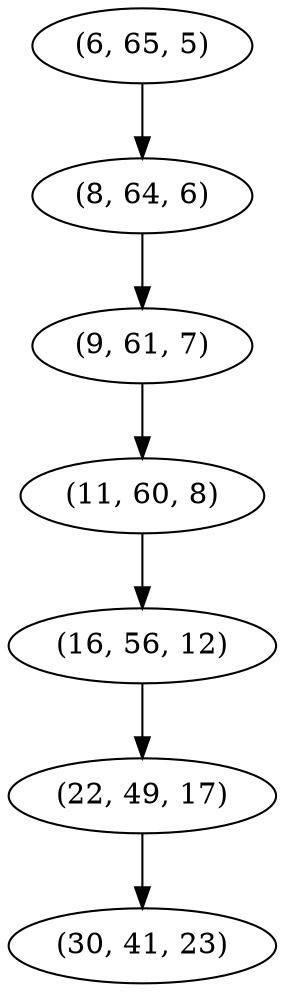 digraph tree {
    "(6, 65, 5)";
    "(8, 64, 6)";
    "(9, 61, 7)";
    "(11, 60, 8)";
    "(16, 56, 12)";
    "(22, 49, 17)";
    "(30, 41, 23)";
    "(6, 65, 5)" -> "(8, 64, 6)";
    "(8, 64, 6)" -> "(9, 61, 7)";
    "(9, 61, 7)" -> "(11, 60, 8)";
    "(11, 60, 8)" -> "(16, 56, 12)";
    "(16, 56, 12)" -> "(22, 49, 17)";
    "(22, 49, 17)" -> "(30, 41, 23)";
}
